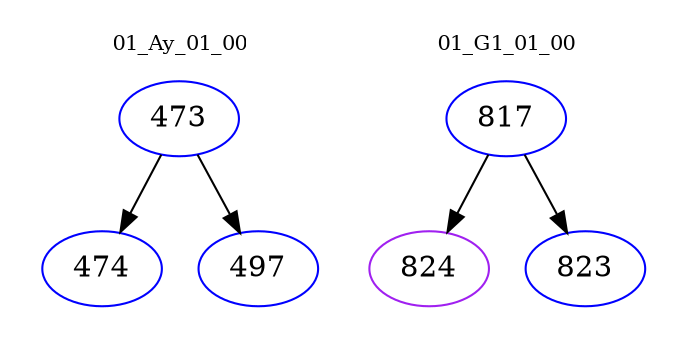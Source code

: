 digraph{
subgraph cluster_0 {
color = white
label = "01_Ay_01_00";
fontsize=10;
T0_473 [label="473", color="blue"]
T0_473 -> T0_474 [color="black"]
T0_474 [label="474", color="blue"]
T0_473 -> T0_497 [color="black"]
T0_497 [label="497", color="blue"]
}
subgraph cluster_1 {
color = white
label = "01_G1_01_00";
fontsize=10;
T1_817 [label="817", color="blue"]
T1_817 -> T1_824 [color="black"]
T1_824 [label="824", color="purple"]
T1_817 -> T1_823 [color="black"]
T1_823 [label="823", color="blue"]
}
}
